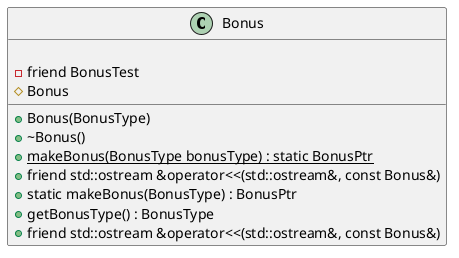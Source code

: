 /' authors Ernest Jonas Rafaou '/

@startuml (id=bonus)

class Bonus {

    + Bonus(BonusType)
    + ~Bonus()
    + {static} makeBonus(BonusType bonusType) : static BonusPtr
    + friend std::ostream &operator<<(std::ostream&, const Bonus&)
 
    + static makeBonus(BonusType) : BonusPtr
    + getBonusType() : BonusType
    + friend std::ostream &operator<<(std::ostream&, const Bonus&)
    - friend BonusTest
    # Bonus

}

@enduml